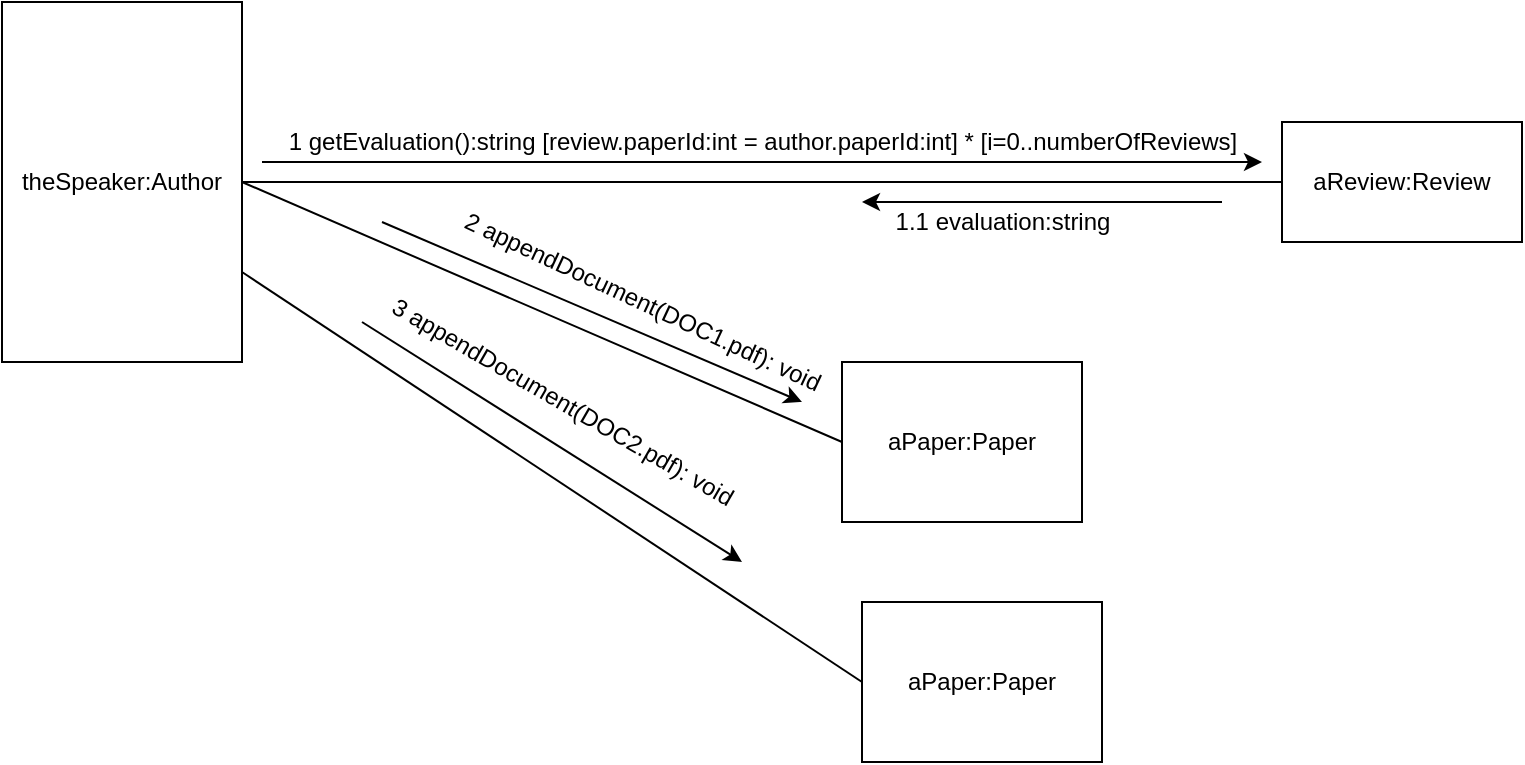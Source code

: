 <mxfile version="12.9.13" type="device"><diagram id="QWVeVBO3V8XmOS--wate" name="Page-1"><mxGraphModel dx="1188" dy="823" grid="1" gridSize="10" guides="1" tooltips="1" connect="1" arrows="1" fold="1" page="1" pageScale="1" pageWidth="850" pageHeight="1100" math="0" shadow="0"><root><mxCell id="0"/><mxCell id="1" parent="0"/><mxCell id="K6fNLLbabo5mXEIbpX7G-1" value="theSpeaker:Author" style="rounded=0;whiteSpace=wrap;html=1;" vertex="1" parent="1"><mxGeometry x="80" y="220" width="120" height="180" as="geometry"/></mxCell><mxCell id="K6fNLLbabo5mXEIbpX7G-2" value="aReview:Review" style="rounded=0;whiteSpace=wrap;html=1;" vertex="1" parent="1"><mxGeometry x="720" y="280" width="120" height="60" as="geometry"/></mxCell><mxCell id="K6fNLLbabo5mXEIbpX7G-3" value="" style="endArrow=none;html=1;entryX=0;entryY=0.5;entryDx=0;entryDy=0;exitX=1;exitY=0.5;exitDx=0;exitDy=0;" edge="1" parent="1" source="K6fNLLbabo5mXEIbpX7G-1" target="K6fNLLbabo5mXEIbpX7G-2"><mxGeometry width="50" height="50" relative="1" as="geometry"><mxPoint x="330" y="470" as="sourcePoint"/><mxPoint x="380" y="420" as="targetPoint"/></mxGeometry></mxCell><mxCell id="K6fNLLbabo5mXEIbpX7G-4" value="" style="endArrow=classic;html=1;" edge="1" parent="1"><mxGeometry width="50" height="50" relative="1" as="geometry"><mxPoint x="210" y="300" as="sourcePoint"/><mxPoint x="710" y="300" as="targetPoint"/></mxGeometry></mxCell><mxCell id="K6fNLLbabo5mXEIbpX7G-5" value="1 getEvaluation():string [review.paperId:int = author.paperId:int] * [i=0..numberOfReviews]" style="text;html=1;align=center;verticalAlign=middle;resizable=0;points=[];autosize=1;" vertex="1" parent="1"><mxGeometry x="215" y="280" width="490" height="20" as="geometry"/></mxCell><mxCell id="K6fNLLbabo5mXEIbpX7G-6" value="" style="endArrow=classic;html=1;" edge="1" parent="1"><mxGeometry width="50" height="50" relative="1" as="geometry"><mxPoint x="690" y="320" as="sourcePoint"/><mxPoint x="510" y="320" as="targetPoint"/></mxGeometry></mxCell><mxCell id="K6fNLLbabo5mXEIbpX7G-7" value="1.1 evaluation:string" style="text;html=1;align=center;verticalAlign=middle;resizable=0;points=[];autosize=1;" vertex="1" parent="1"><mxGeometry x="520" y="320" width="120" height="20" as="geometry"/></mxCell><mxCell id="K6fNLLbabo5mXEIbpX7G-8" value="aPaper:Paper" style="rounded=0;whiteSpace=wrap;html=1;" vertex="1" parent="1"><mxGeometry x="500" y="400" width="120" height="80" as="geometry"/></mxCell><mxCell id="K6fNLLbabo5mXEIbpX7G-9" value="" style="endArrow=none;html=1;entryX=0;entryY=0.5;entryDx=0;entryDy=0;exitX=1;exitY=0.5;exitDx=0;exitDy=0;" edge="1" parent="1" source="K6fNLLbabo5mXEIbpX7G-1" target="K6fNLLbabo5mXEIbpX7G-8"><mxGeometry width="50" height="50" relative="1" as="geometry"><mxPoint x="280" y="450" as="sourcePoint"/><mxPoint x="330" y="400" as="targetPoint"/></mxGeometry></mxCell><mxCell id="K6fNLLbabo5mXEIbpX7G-10" value="" style="endArrow=classic;html=1;" edge="1" parent="1"><mxGeometry width="50" height="50" relative="1" as="geometry"><mxPoint x="270" y="330" as="sourcePoint"/><mxPoint x="480" y="420" as="targetPoint"/></mxGeometry></mxCell><mxCell id="K6fNLLbabo5mXEIbpX7G-11" value="2 appendDocument(DOC1.pdf): void" style="text;html=1;align=center;verticalAlign=middle;resizable=0;points=[];autosize=1;rotation=25;" vertex="1" parent="1"><mxGeometry x="295" y="360" width="210" height="20" as="geometry"/></mxCell><mxCell id="K6fNLLbabo5mXEIbpX7G-13" value="aPaper:Paper" style="rounded=0;whiteSpace=wrap;html=1;" vertex="1" parent="1"><mxGeometry x="510" y="520" width="120" height="80" as="geometry"/></mxCell><mxCell id="K6fNLLbabo5mXEIbpX7G-14" value="" style="endArrow=none;html=1;entryX=0;entryY=0.5;entryDx=0;entryDy=0;exitX=1;exitY=0.75;exitDx=0;exitDy=0;" edge="1" parent="1" target="K6fNLLbabo5mXEIbpX7G-13" source="K6fNLLbabo5mXEIbpX7G-1"><mxGeometry width="50" height="50" relative="1" as="geometry"><mxPoint x="220" y="80" as="sourcePoint"/><mxPoint x="350" y="170" as="targetPoint"/></mxGeometry></mxCell><mxCell id="K6fNLLbabo5mXEIbpX7G-15" value="" style="endArrow=classic;html=1;" edge="1" parent="1"><mxGeometry width="50" height="50" relative="1" as="geometry"><mxPoint x="260" y="380" as="sourcePoint"/><mxPoint x="450" y="500" as="targetPoint"/></mxGeometry></mxCell><mxCell id="K6fNLLbabo5mXEIbpX7G-16" value="3 appendDocument(DOC2.pdf): void" style="text;html=1;align=center;verticalAlign=middle;resizable=0;points=[];autosize=1;rotation=30;" vertex="1" parent="1"><mxGeometry x="255" y="410" width="210" height="20" as="geometry"/></mxCell></root></mxGraphModel></diagram></mxfile>